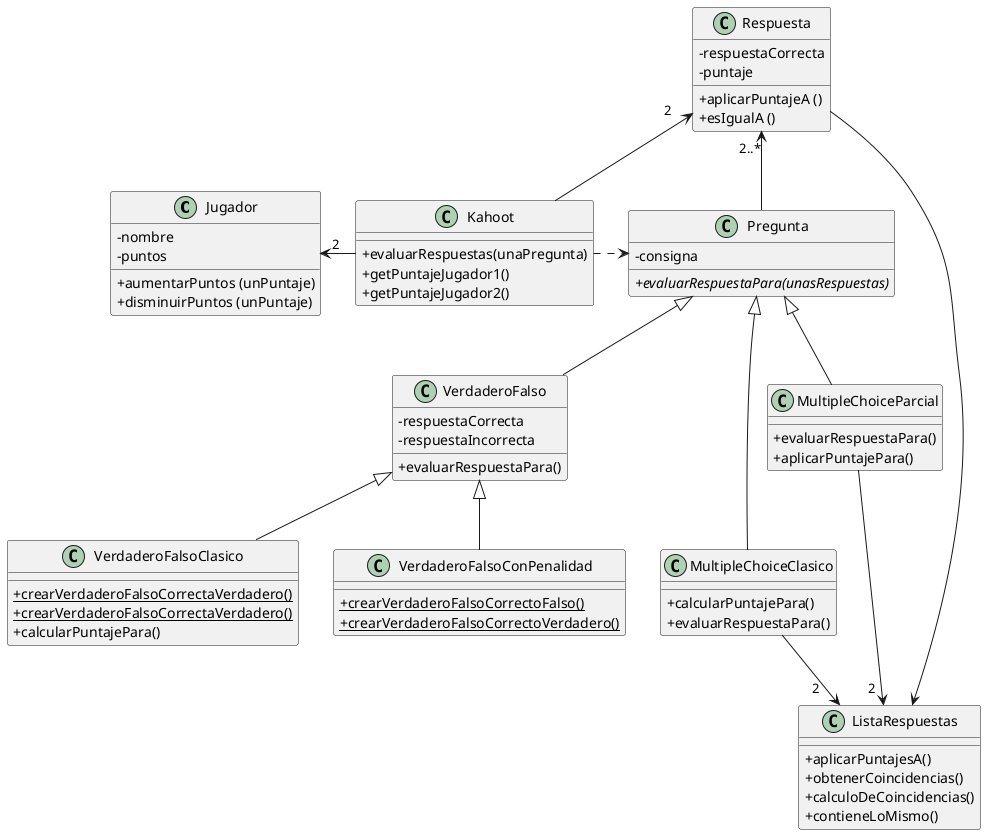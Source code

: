 @startuml

skinparam classAttributeIconSize 0
skinparam shadowing false

class Jugador {
-nombre
-puntos
+aumentarPuntos (unPuntaje)
+disminuirPuntos (unPuntaje)
}

class Kahoot {
+evaluarRespuestas(unaPregunta)
+getPuntajeJugador1()
+getPuntajeJugador2()
}

class Pregunta {
-consigna
{abstract}+evaluarRespuestaPara(unasRespuestas)
}

class Respuesta {
-respuestaCorrecta
-puntaje
+aplicarPuntajeA ()
+esIgualA ()
}

class ListaRespuestas {

+aplicarPuntajesA()
+obtenerCoincidencias()
+calculoDeCoincidencias()
+contieneLoMismo()
}

class VerdaderoFalso {
-respuestaCorrecta
-respuestaIncorrecta
+evaluarRespuestaPara()
}

class VerdaderoFalsoClasico {
+{static}crearVerdaderoFalsoCorrectaVerdadero()
+{static}crearVerdaderoFalsoCorrectaVerdadero()
+calcularPuntajePara()
}

class VerdaderoFalsoConPenalidad {
+{static}crearVerdaderoFalsoCorrectoFalso()
+{static}crearVerdaderoFalsoCorrectoVerdadero()
}

class MultipleChoiceClasico {
+calcularPuntajePara()
+evaluarRespuestaPara()
}

class MultipleChoiceParcial {
+evaluarRespuestaPara()
+aplicarPuntajePara()
}


Pregunta <|-- VerdaderoFalso
Pregunta <|-- MultipleChoiceClasico
Pregunta <|-- MultipleChoiceParcial

MultipleChoiceClasico --> "2    " ListaRespuestas
MultipleChoiceParcial --> "2  " ListaRespuestas

VerdaderoFalso <|-- VerdaderoFalsoClasico
VerdaderoFalso <|-- VerdaderoFalsoConPenalidad

Jugador " 2" <- Kahoot
Respuesta "2..*" <-- Pregunta
Kahoot .> Pregunta
Respuesta "2    " <-- Kahoot

Respuesta -----> ListaRespuestas

together {
class MultipleChoiceClasico
class MultipleChoiceParcial
}

@enduml